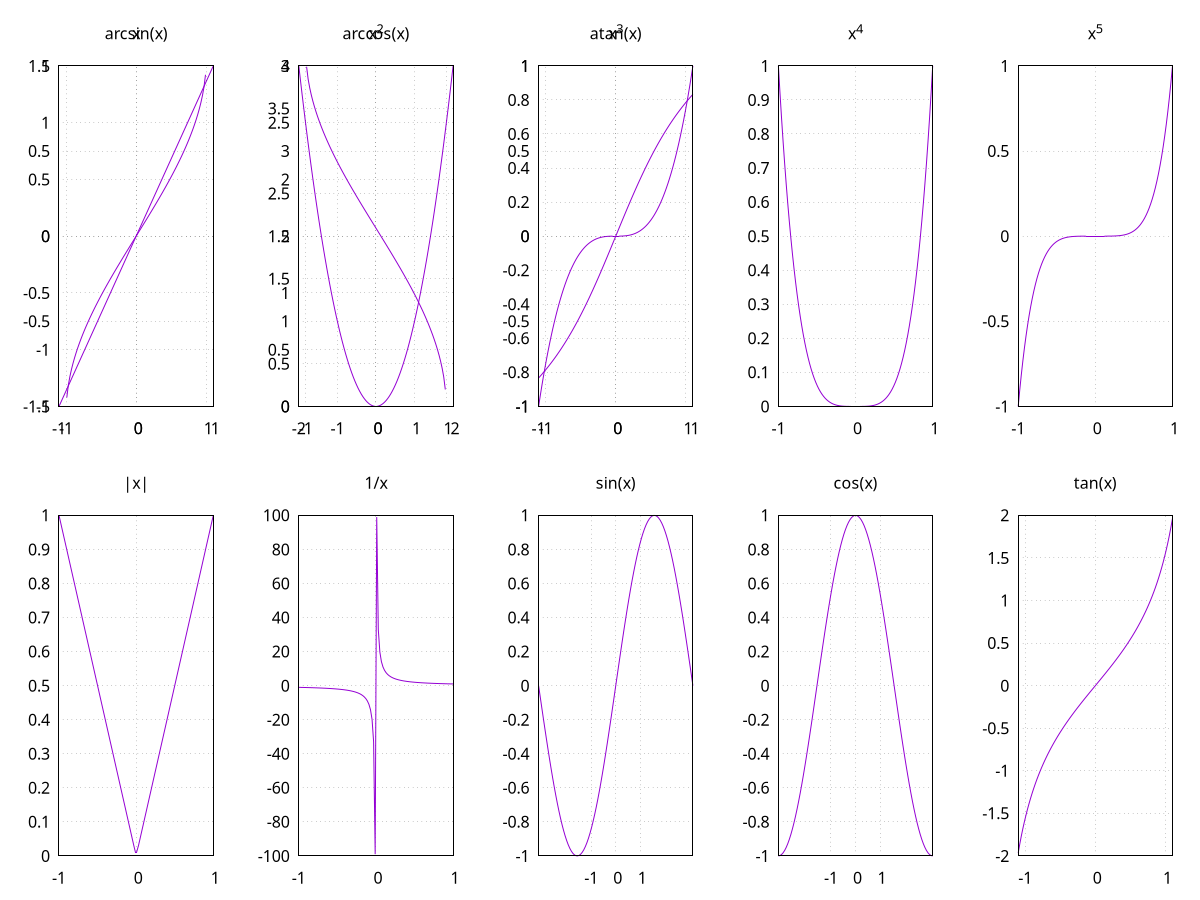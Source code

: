 set terminal wxt size 1200,900
set multiplot layout 2, 5 
unset key
set xtics nomirror scale 0
set ytics nomirror scale 0
set grid

set title 'x'
set xrange [-1:1]
set xtics -1,1,1
plot x


set title 'x^2'
set xrange [-2:2]
set xtics -2,1,2
plot x**2


set title 'x^3'
set xrange [-1:1]
set xtics -1,1,1
plot x**3


set title 'x^4'
plot x**4


set title 'x^5'
plot x**5


set title '|x|'
plot abs(x)


set title '1/x'
plot 1/x



set xrange [-pi:pi]
set title 'sin(x)'
plot sin(x)

set title 'cos(x)'
plot cos(x)

set xrange [-1.1:1.1]
set title 'tan(x)'
plot tan(x)

set title 'arcsin(x)'
plot asin(x)

set title 'arccos(x)'
plot acos(x)

set title 'atan(x)'
plot atan(x)





unset multiplot
